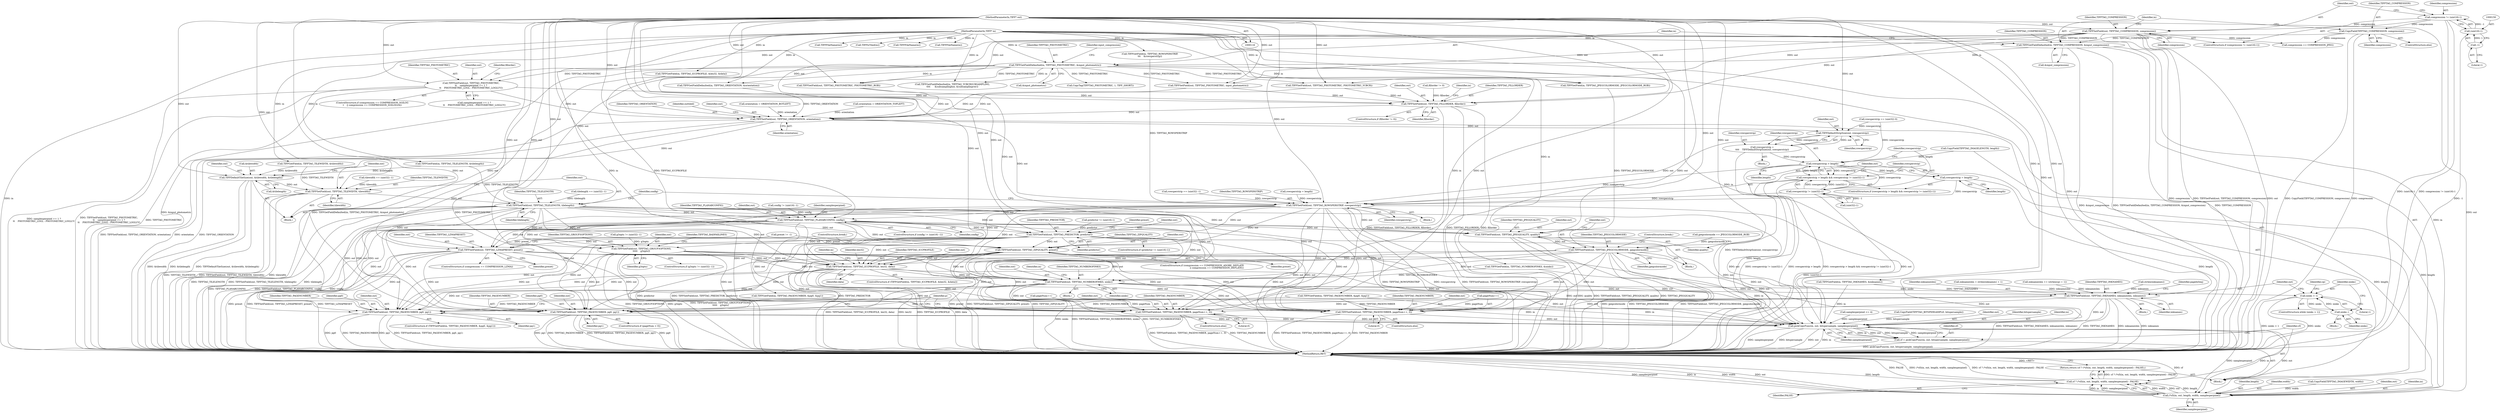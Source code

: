 digraph "0_libtiff_5c080298d59efa53264d7248bbe3a04660db6ef7_2@pointer" {
"1000242" [label="(Call,TIFFSetField(out, TIFFTAG_PHOTOMETRIC,\n\t\t    samplesperpixel == 1 ?\n\t\t    PHOTOMETRIC_LOGL : PHOTOMETRIC_LOGLUV))"];
"1000153" [label="(Call,TIFFSetField(out, TIFFTAG_COMPRESSION, compression))"];
"1000118" [label="(MethodParameterIn,TIFF* out)"];
"1000147" [label="(Call,compression != (uint16)-1)"];
"1000149" [label="(Call,(uint16)-1)"];
"1000151" [label="(Call,-1)"];
"1000166" [label="(Call,TIFFGetFieldDefaulted(in, TIFFTAG_PHOTOMETRIC, &input_photometric))"];
"1000161" [label="(Call,TIFFGetFieldDefaulted(in, TIFFTAG_COMPRESSION, &input_compression))"];
"1000117" [label="(MethodParameterIn,TIFF* in)"];
"1000158" [label="(Call,CopyField(TIFFTAG_COMPRESSION, compression))"];
"1000274" [label="(Call,TIFFSetField(out, TIFFTAG_FILLORDER, fillorder))"];
"1000316" [label="(Call,TIFFSetField(out, TIFFTAG_ORIENTATION, orientation))"];
"1000356" [label="(Call,TIFFDefaultTileSize(out, &tilewidth, &tilelength))"];
"1000362" [label="(Call,TIFFSetField(out, TIFFTAG_TILEWIDTH, tilewidth))"];
"1000366" [label="(Call,TIFFSetField(out, TIFFTAG_TILELENGTH, tilelength))"];
"1000428" [label="(Call,TIFFSetField(out, TIFFTAG_PLANARCONFIG, config))"];
"1000452" [label="(Call,TIFFSetField(out, TIFFTAG_JPEGQUALITY, quality))"];
"1000456" [label="(Call,TIFFSetField(out, TIFFTAG_JPEGCOLORMODE, jpegcolormode))"];
"1000589" [label="(Call,TIFFSetField(out, TIFFTAG_ICCPROFILE, len32, data))"];
"1000604" [label="(Call,TIFFSetField(out, TIFFTAG_NUMBEROFINKS, ninks))"];
"1000627" [label="(Call,ninks > 1)"];
"1000644" [label="(Call,ninks--)"];
"1000646" [label="(Call,TIFFSetField(out, TIFFTAG_INKNAMES, inknameslen, inknames))"];
"1000672" [label="(Call,TIFFSetField(out, TIFFTAG_PAGENUMBER, pg0, pg1))"];
"1000735" [label="(Call,pickCopyFunc(in, out, bitspersample, samplesperpixel))"];
"1000733" [label="(Call,cf = pickCopyFunc(in, out, bitspersample, samplesperpixel))"];
"1000743" [label="(Call,(*cf)(in, out, length, width, samplesperpixel))"];
"1000741" [label="(Call,cf ? (*cf)(in, out, length, width, samplesperpixel) : FALSE)"];
"1000740" [label="(Return,return (cf ? (*cf)(in, out, length, width, samplesperpixel) : FALSE);)"];
"1000678" [label="(Call,TIFFSetField(out, TIFFTAG_PAGENUMBER, pageNum++, 0))"];
"1000699" [label="(Call,TIFFSetField(out, TIFFTAG_PAGENUMBER, pg0, pg1))"];
"1000705" [label="(Call,TIFFSetField(out, TIFFTAG_PAGENUMBER, pageNum++, 0))"];
"1000490" [label="(Call,TIFFSetField(out, TIFFTAG_PREDICTOR, predictor))"];
"1000512" [label="(Call,TIFFSetField(out, TIFFTAG_ZIPQUALITY, preset))"];
"1000521" [label="(Call,TIFFSetField(out, TIFFTAG_LZMAPRESET, preset))"];
"1000540" [label="(Call,TIFFSetField(out, TIFFTAG_GROUP3OPTIONS,\n\t\t\t\t\t    g3opts))"];
"1000389" [label="(Call,TIFFDefaultStripSize(out, rowsperstrip))"];
"1000387" [label="(Call,rowsperstrip =\n\t\t\t\t    TIFFDefaultStripSize(out, rowsperstrip))"];
"1000394" [label="(Call,rowsperstrip > length)"];
"1000393" [label="(Call,rowsperstrip > length && rowsperstrip != (uint32)-1)"];
"1000397" [label="(Call,rowsperstrip != (uint32)-1)"];
"1000417" [label="(Call,TIFFSetField(out, TIFFTAG_ROWSPERSTRIP, rowsperstrip))"];
"1000403" [label="(Call,rowsperstrip = length)"];
"1000160" [label="(Identifier,compression)"];
"1000173" [label="(Identifier,input_compression)"];
"1000430" [label="(Identifier,TIFFTAG_PLANARCONFIG)"];
"1000604" [label="(Call,TIFFSetField(out, TIFFTAG_NUMBEROFINKS, ninks))"];
"1000431" [label="(Identifier,config)"];
"1000614" [label="(Block,)"];
"1000404" [label="(Identifier,rowsperstrip)"];
"1000665" [label="(Call,TIFFGetField(in, TIFFTAG_PAGENUMBER, &pg0, &pg1))"];
"1000605" [label="(Identifier,out)"];
"1000492" [label="(Identifier,TIFFTAG_PREDICTOR)"];
"1000695" [label="(ControlStructure,if (pageNum < 0))"];
"1000345" [label="(Call,tilelength == (uint32) -1)"];
"1000701" [label="(Identifier,TIFFTAG_PAGENUMBER)"];
"1000437" [label="(Call,samplesperpixel <= 4)"];
"1000428" [label="(Call,TIFFSetField(out, TIFFTAG_PLANARCONFIG, config))"];
"1000593" [label="(Identifier,data)"];
"1000365" [label="(Identifier,tilewidth)"];
"1000610" [label="(Identifier,in)"];
"1000734" [label="(Identifier,cf)"];
"1000521" [label="(Call,TIFFSetField(out, TIFFTAG_LZMAPRESET, preset))"];
"1000748" [label="(Identifier,samplesperpixel)"];
"1000310" [label="(Call,orientation = ORIENTATION_TOPLEFT)"];
"1000677" [label="(ControlStructure,else)"];
"1000733" [label="(Call,cf = pickCopyFunc(in, out, bitspersample, samplesperpixel))"];
"1000454" [label="(Identifier,TIFFTAG_JPEGQUALITY)"];
"1000739" [label="(Identifier,samplesperpixel)"];
"1000675" [label="(Identifier,pg0)"];
"1000396" [label="(Identifier,length)"];
"1000735" [label="(Call,pickCopyFunc(in, out, bitspersample, samplesperpixel))"];
"1000456" [label="(Call,TIFFSetField(out, TIFFTAG_JPEGCOLORMODE, jpegcolormode))"];
"1000493" [label="(Identifier,predictor)"];
"1000242" [label="(Call,TIFFSetField(out, TIFFTAG_PHOTOMETRIC,\n\t\t    samplesperpixel == 1 ?\n\t\t    PHOTOMETRIC_LOGL : PHOTOMETRIC_LOGLUV))"];
"1000318" [label="(Identifier,TIFFTAG_ORIENTATION)"];
"1000512" [label="(Call,TIFFSetField(out, TIFFTAG_ZIPQUALITY, preset))"];
"1000307" [label="(Call,TIFFFileName(in))"];
"1000746" [label="(Identifier,length)"];
"1000316" [label="(Call,TIFFSetField(out, TIFFTAG_ORIENTATION, orientation))"];
"1000149" [label="(Call,(uint16)-1)"];
"1000541" [label="(Identifier,out)"];
"1000707" [label="(Identifier,TIFFTAG_PAGENUMBER)"];
"1000522" [label="(Identifier,out)"];
"1000681" [label="(Call,pageNum++)"];
"1000387" [label="(Call,rowsperstrip =\n\t\t\t\t    TIFFDefaultStripSize(out, rowsperstrip))"];
"1000169" [label="(Call,&input_photometric)"];
"1000743" [label="(Call,(*cf)(in, out, length, width, samplesperpixel))"];
"1000356" [label="(Call,TIFFDefaultTileSize(out, &tilewidth, &tilelength))"];
"1000397" [label="(Call,rowsperstrip != (uint32)-1)"];
"1000647" [label="(Identifier,out)"];
"1000421" [label="(ControlStructure,if (config != (uint16) -1))"];
"1000582" [label="(Call,TIFFGetField(in, TIFFTAG_ICCPROFILE, &len32, &data))"];
"1000333" [label="(Call,tilewidth == (uint32) -1)"];
"1000702" [label="(Identifier,pg0)"];
"1000514" [label="(Identifier,TIFFTAG_ZIPQUALITY)"];
"1000392" [label="(ControlStructure,if (rowsperstrip > length && rowsperstrip != (uint32)-1))"];
"1000460" [label="(ControlStructure,break;)"];
"1000598" [label="(Call,TIFFGetField(in, TIFFTAG_NUMBEROFINKS, &ninks))"];
"1000650" [label="(Identifier,inknames)"];
"1000119" [label="(Block,)"];
"1000266" [label="(Call,CopyTag(TIFFTAG_PHOTOMETRIC, 1, TIFF_SHORT))"];
"1000367" [label="(Identifier,out)"];
"1000581" [label="(ControlStructure,if (TIFFGetField(in, TIFFTAG_ICCPROFILE, &len32, &data)))"];
"1000159" [label="(Identifier,TIFFTAG_COMPRESSION)"];
"1000453" [label="(Identifier,out)"];
"1000629" [label="(Literal,1)"];
"1000490" [label="(Call,TIFFSetField(out, TIFFTAG_PREDICTOR, predictor))"];
"1000483" [label="(ControlStructure,if (predictor != (uint16)-1))"];
"1000484" [label="(Call,predictor != (uint16)-1)"];
"1000363" [label="(Identifier,out)"];
"1000517" [label="(ControlStructure,if (compression == COMPRESSION_LZMA))"];
"1000644" [label="(Call,ninks--)"];
"1000673" [label="(Identifier,out)"];
"1000270" [label="(ControlStructure,if (fillorder != 0))"];
"1000388" [label="(Identifier,rowsperstrip)"];
"1000543" [label="(Identifier,g3opts)"];
"1000664" [label="(ControlStructure,if (TIFFGetField(in, TIFFTAG_PAGENUMBER, &pg0, &pg1)))"];
"1000272" [label="(Identifier,fillorder)"];
"1000152" [label="(Literal,1)"];
"1000740" [label="(Return,return (cf ? (*cf)(in, out, length, width, samplesperpixel) : FALSE);)"];
"1000154" [label="(Identifier,out)"];
"1000360" [label="(Call,&tilelength)"];
"1000704" [label="(ControlStructure,else)"];
"1000747" [label="(Identifier,width)"];
"1000554" [label="(Identifier,TIFFTAG_BADFAXLINES)"];
"1000148" [label="(Identifier,compression)"];
"1000381" [label="(Call,TIFFGetField(in, TIFFTAG_ROWSPERSTRIP,\n\t\t\t    &rowsperstrip))"];
"1000283" [label="(Call,TIFFGetFieldDefaulted(in, TIFFTAG_ORIENTATION, &orientation))"];
"1000672" [label="(Call,TIFFSetField(out, TIFFTAG_PAGENUMBER, pg0, pg1))"];
"1000188" [label="(Call,TIFFGetFieldDefaulted(in, TIFFTAG_YCBCRSUBSAMPLING,\n\t\t\t\t      &subsamplinghor, &subsamplingver))"];
"1000504" [label="(ControlStructure,if (compression == COMPRESSION_ADOBE_DEFLATE\n                                         || compression == COMPRESSION_DEFLATE))"];
"1000703" [label="(Identifier,pg1)"];
"1000156" [label="(Identifier,compression)"];
"1000630" [label="(Block,)"];
"1000284" [label="(Identifier,in)"];
"1000134" [label="(Call,CopyField(TIFFTAG_IMAGEWIDTH, width))"];
"1000408" [label="(Call,rowsperstrip == (uint32) -1)"];
"1000626" [label="(ControlStructure,while (ninks > 1))"];
"1000405" [label="(Identifier,length)"];
"1000749" [label="(Identifier,FALSE)"];
"1000591" [label="(Identifier,TIFFTAG_ICCPROFILE)"];
"1000391" [label="(Identifier,rowsperstrip)"];
"1000403" [label="(Call,rowsperstrip = length)"];
"1000140" [label="(Call,CopyField(TIFFTAG_BITSPERSAMPLE, bitspersample))"];
"1000683" [label="(Literal,0)"];
"1000368" [label="(Identifier,TIFFTAG_TILELENGTH)"];
"1000161" [label="(Call,TIFFGetFieldDefaulted(in, TIFFTAG_COMPRESSION, &input_compression))"];
"1000429" [label="(Identifier,out)"];
"1000457" [label="(Identifier,out)"];
"1000212" [label="(Call,compression == COMPRESSION_JPEG)"];
"1000357" [label="(Identifier,out)"];
"1000745" [label="(Identifier,out)"];
"1000590" [label="(Identifier,out)"];
"1000589" [label="(Call,TIFFSetField(out, TIFFTAG_ICCPROFILE, len32, data))"];
"1000500" [label="(Identifier,preset)"];
"1000322" [label="(Identifier,outtiled)"];
"1000327" [label="(Call,TIFFIsTiled(in))"];
"1000221" [label="(Call,jpegcolormode == JPEGCOLORMODE_RGB)"];
"1000276" [label="(Identifier,TIFFTAG_FILLORDER)"];
"1000676" [label="(Identifier,pg1)"];
"1000151" [label="(Call,-1)"];
"1000744" [label="(Identifier,in)"];
"1000229" [label="(Call,TIFFSetField(out, TIFFTAG_PHOTOMETRIC, input_photometric))"];
"1000706" [label="(Identifier,out)"];
"1000319" [label="(Identifier,orientation)"];
"1000395" [label="(Identifier,rowsperstrip)"];
"1000244" [label="(Identifier,TIFFTAG_PHOTOMETRIC)"];
"1000277" [label="(Identifier,fillorder)"];
"1000420" [label="(Identifier,rowsperstrip)"];
"1000419" [label="(Identifier,TIFFTAG_ROWSPERSTRIP)"];
"1000153" [label="(Call,TIFFSetField(out, TIFFTAG_COMPRESSION, compression))"];
"1000366" [label="(Call,TIFFSetField(out, TIFFTAG_TILELENGTH, tilelength))"];
"1000450" [label="(Block,)"];
"1000274" [label="(Call,TIFFSetField(out, TIFFTAG_FILLORDER, fillorder))"];
"1000638" [label="(Call,inknameslen += (strlen(cp) + 1))"];
"1000207" [label="(Call,TIFFFileName(in))"];
"1000362" [label="(Call,TIFFSetField(out, TIFFTAG_TILEWIDTH, tilewidth))"];
"1000525" [label="(ControlStructure,break;)"];
"1000162" [label="(Identifier,in)"];
"1000674" [label="(Identifier,TIFFTAG_PAGENUMBER)"];
"1000369" [label="(Identifier,tilelength)"];
"1000645" [label="(Identifier,ninks)"];
"1000609" [label="(Call,TIFFGetField(in, TIFFTAG_INKNAMES, &inknames))"];
"1000275" [label="(Identifier,out)"];
"1000628" [label="(Identifier,ninks)"];
"1000540" [label="(Call,TIFFSetField(out, TIFFTAG_GROUP3OPTIONS,\n\t\t\t\t\t    g3opts))"];
"1000646" [label="(Call,TIFFSetField(out, TIFFTAG_INKNAMES, inknameslen, inknames))"];
"1000678" [label="(Call,TIFFSetField(out, TIFFTAG_PAGENUMBER, pageNum++, 0))"];
"1000737" [label="(Identifier,out)"];
"1000699" [label="(Call,TIFFSetField(out, TIFFTAG_PAGENUMBER, pg0, pg1))"];
"1000533" [label="(ControlStructure,if (g3opts != (uint32) -1))"];
"1000371" [label="(Block,)"];
"1000414" [label="(Call,rowsperstrip = length)"];
"1000373" [label="(Call,rowsperstrip == (uint32) 0)"];
"1000245" [label="(Call,samplesperpixel == 1 ?\n\t\t    PHOTOMETRIC_LOGL : PHOTOMETRIC_LOGLUV)"];
"1000224" [label="(Call,TIFFSetField(out, TIFFTAG_PHOTOMETRIC, PHOTOMETRIC_YCBCR))"];
"1000515" [label="(Identifier,preset)"];
"1000705" [label="(Call,TIFFSetField(out, TIFFTAG_PAGENUMBER, pageNum++, 0))"];
"1000317" [label="(Identifier,out)"];
"1000513" [label="(Identifier,out)"];
"1000459" [label="(Identifier,jpegcolormode)"];
"1000627" [label="(Call,ninks > 1)"];
"1000648" [label="(Identifier,TIFFTAG_INKNAMES)"];
"1000351" [label="(Call,TIFFGetField(in, TIFFTAG_TILELENGTH, &tilelength))"];
"1000390" [label="(Identifier,out)"];
"1000167" [label="(Identifier,in)"];
"1000117" [label="(MethodParameterIn,TIFF* in)"];
"1000491" [label="(Identifier,out)"];
"1000234" [label="(ControlStructure,if (compression == COMPRESSION_SGILOG\n\t    || compression == COMPRESSION_SGILOG24))"];
"1000599" [label="(Identifier,in)"];
"1000163" [label="(Identifier,TIFFTAG_COMPRESSION)"];
"1000294" [label="(Call,TIFFFileName(in))"];
"1000423" [label="(Identifier,config)"];
"1000750" [label="(MethodReturn,RET)"];
"1000422" [label="(Call,config != (uint16) -1)"];
"1000168" [label="(Identifier,TIFFTAG_PHOTOMETRIC)"];
"1000679" [label="(Identifier,out)"];
"1000418" [label="(Identifier,out)"];
"1000137" [label="(Call,CopyField(TIFFTAG_IMAGELENGTH, length))"];
"1000524" [label="(Identifier,preset)"];
"1000399" [label="(Call,(uint32)-1)"];
"1000619" [label="(Call,strlen(inknames))"];
"1000158" [label="(Call,CopyField(TIFFTAG_COMPRESSION, compression))"];
"1000271" [label="(Call,fillorder != 0)"];
"1000417" [label="(Call,TIFFSetField(out, TIFFTAG_ROWSPERSTRIP, rowsperstrip))"];
"1000499" [label="(Call,preset != -1)"];
"1000523" [label="(Identifier,TIFFTAG_LZMAPRESET)"];
"1000607" [label="(Identifier,ninks)"];
"1000297" [label="(Call,orientation = ORIENTATION_BOTLEFT)"];
"1000339" [label="(Call,TIFFGetField(in, TIFFTAG_TILEWIDTH, &tilewidth))"];
"1000700" [label="(Identifier,out)"];
"1000157" [label="(ControlStructure,else)"];
"1000118" [label="(MethodParameterIn,TIFF* out)"];
"1000687" [label="(Call,TIFFGetField(in, TIFFTAG_PAGENUMBER, &pg0, &pg1))"];
"1000656" [label="(Identifier,pageInSeq)"];
"1000649" [label="(Identifier,inknameslen)"];
"1000542" [label="(Identifier,TIFFTAG_GROUP3OPTIONS)"];
"1000393" [label="(Call,rowsperstrip > length && rowsperstrip != (uint32)-1)"];
"1000708" [label="(Call,pageNum++)"];
"1000438" [label="(Identifier,samplesperpixel)"];
"1000616" [label="(Call,inknameslen = strlen(inknames) + 1)"];
"1000331" [label="(Block,)"];
"1000364" [label="(Identifier,TIFFTAG_TILEWIDTH)"];
"1000713" [label="(Identifier,p)"];
"1000741" [label="(Call,cf ? (*cf)(in, out, length, width, samplesperpixel) : FALSE)"];
"1000394" [label="(Call,rowsperstrip > length)"];
"1000176" [label="(Call,TIFFSetField(in, TIFFTAG_JPEGCOLORMODE, JPEGCOLORMODE_RGB))"];
"1000261" [label="(Call,TIFFSetField(out, TIFFTAG_PHOTOMETRIC, PHOTOMETRIC_RGB))"];
"1000398" [label="(Identifier,rowsperstrip)"];
"1000632" [label="(Identifier,cp)"];
"1000386" [label="(Block,)"];
"1000455" [label="(Identifier,quality)"];
"1000458" [label="(Identifier,TIFFTAG_JPEGCOLORMODE)"];
"1000710" [label="(Literal,0)"];
"1000146" [label="(ControlStructure,if (compression != (uint16)-1))"];
"1000738" [label="(Identifier,bitspersample)"];
"1000147" [label="(Call,compression != (uint16)-1)"];
"1000358" [label="(Call,&tilewidth)"];
"1000680" [label="(Identifier,TIFFTAG_PAGENUMBER)"];
"1000452" [label="(Call,TIFFSetField(out, TIFFTAG_JPEGQUALITY, quality))"];
"1000155" [label="(Identifier,TIFFTAG_COMPRESSION)"];
"1000389" [label="(Call,TIFFDefaultStripSize(out, rowsperstrip))"];
"1000592" [label="(Identifier,len32)"];
"1000606" [label="(Identifier,TIFFTAG_NUMBEROFINKS)"];
"1000166" [label="(Call,TIFFGetFieldDefaulted(in, TIFFTAG_PHOTOMETRIC, &input_photometric))"];
"1000736" [label="(Identifier,in)"];
"1000603" [label="(Block,)"];
"1000164" [label="(Call,&input_compression)"];
"1000534" [label="(Call,g3opts != (uint32) -1)"];
"1000243" [label="(Identifier,out)"];
"1000742" [label="(Identifier,cf)"];
"1000242" -> "1000234"  [label="AST: "];
"1000242" -> "1000245"  [label="CFG: "];
"1000243" -> "1000242"  [label="AST: "];
"1000244" -> "1000242"  [label="AST: "];
"1000245" -> "1000242"  [label="AST: "];
"1000272" -> "1000242"  [label="CFG: "];
"1000242" -> "1000750"  [label="DDG: TIFFSetField(out, TIFFTAG_PHOTOMETRIC,\n\t\t    samplesperpixel == 1 ?\n\t\t    PHOTOMETRIC_LOGL : PHOTOMETRIC_LOGLUV)"];
"1000242" -> "1000750"  [label="DDG: TIFFTAG_PHOTOMETRIC"];
"1000242" -> "1000750"  [label="DDG: samplesperpixel == 1 ?\n\t\t    PHOTOMETRIC_LOGL : PHOTOMETRIC_LOGLUV"];
"1000153" -> "1000242"  [label="DDG: out"];
"1000118" -> "1000242"  [label="DDG: out"];
"1000166" -> "1000242"  [label="DDG: TIFFTAG_PHOTOMETRIC"];
"1000242" -> "1000274"  [label="DDG: out"];
"1000242" -> "1000316"  [label="DDG: out"];
"1000153" -> "1000146"  [label="AST: "];
"1000153" -> "1000156"  [label="CFG: "];
"1000154" -> "1000153"  [label="AST: "];
"1000155" -> "1000153"  [label="AST: "];
"1000156" -> "1000153"  [label="AST: "];
"1000162" -> "1000153"  [label="CFG: "];
"1000153" -> "1000750"  [label="DDG: TIFFSetField(out, TIFFTAG_COMPRESSION, compression)"];
"1000153" -> "1000750"  [label="DDG: out"];
"1000153" -> "1000750"  [label="DDG: compression"];
"1000118" -> "1000153"  [label="DDG: out"];
"1000147" -> "1000153"  [label="DDG: compression"];
"1000153" -> "1000161"  [label="DDG: TIFFTAG_COMPRESSION"];
"1000153" -> "1000212"  [label="DDG: compression"];
"1000153" -> "1000224"  [label="DDG: out"];
"1000153" -> "1000229"  [label="DDG: out"];
"1000153" -> "1000261"  [label="DDG: out"];
"1000153" -> "1000274"  [label="DDG: out"];
"1000153" -> "1000316"  [label="DDG: out"];
"1000118" -> "1000116"  [label="AST: "];
"1000118" -> "1000750"  [label="DDG: out"];
"1000118" -> "1000224"  [label="DDG: out"];
"1000118" -> "1000229"  [label="DDG: out"];
"1000118" -> "1000261"  [label="DDG: out"];
"1000118" -> "1000274"  [label="DDG: out"];
"1000118" -> "1000316"  [label="DDG: out"];
"1000118" -> "1000356"  [label="DDG: out"];
"1000118" -> "1000362"  [label="DDG: out"];
"1000118" -> "1000366"  [label="DDG: out"];
"1000118" -> "1000389"  [label="DDG: out"];
"1000118" -> "1000417"  [label="DDG: out"];
"1000118" -> "1000428"  [label="DDG: out"];
"1000118" -> "1000452"  [label="DDG: out"];
"1000118" -> "1000456"  [label="DDG: out"];
"1000118" -> "1000490"  [label="DDG: out"];
"1000118" -> "1000512"  [label="DDG: out"];
"1000118" -> "1000521"  [label="DDG: out"];
"1000118" -> "1000540"  [label="DDG: out"];
"1000118" -> "1000589"  [label="DDG: out"];
"1000118" -> "1000604"  [label="DDG: out"];
"1000118" -> "1000646"  [label="DDG: out"];
"1000118" -> "1000672"  [label="DDG: out"];
"1000118" -> "1000678"  [label="DDG: out"];
"1000118" -> "1000699"  [label="DDG: out"];
"1000118" -> "1000705"  [label="DDG: out"];
"1000118" -> "1000735"  [label="DDG: out"];
"1000118" -> "1000743"  [label="DDG: out"];
"1000147" -> "1000146"  [label="AST: "];
"1000147" -> "1000149"  [label="CFG: "];
"1000148" -> "1000147"  [label="AST: "];
"1000149" -> "1000147"  [label="AST: "];
"1000154" -> "1000147"  [label="CFG: "];
"1000159" -> "1000147"  [label="CFG: "];
"1000147" -> "1000750"  [label="DDG: (uint16)-1"];
"1000147" -> "1000750"  [label="DDG: compression != (uint16)-1"];
"1000149" -> "1000147"  [label="DDG: -1"];
"1000147" -> "1000158"  [label="DDG: compression"];
"1000149" -> "1000151"  [label="CFG: "];
"1000150" -> "1000149"  [label="AST: "];
"1000151" -> "1000149"  [label="AST: "];
"1000149" -> "1000750"  [label="DDG: -1"];
"1000151" -> "1000149"  [label="DDG: 1"];
"1000151" -> "1000152"  [label="CFG: "];
"1000152" -> "1000151"  [label="AST: "];
"1000166" -> "1000119"  [label="AST: "];
"1000166" -> "1000169"  [label="CFG: "];
"1000167" -> "1000166"  [label="AST: "];
"1000168" -> "1000166"  [label="AST: "];
"1000169" -> "1000166"  [label="AST: "];
"1000173" -> "1000166"  [label="CFG: "];
"1000166" -> "1000750"  [label="DDG: TIFFTAG_PHOTOMETRIC"];
"1000166" -> "1000750"  [label="DDG: &input_photometric"];
"1000166" -> "1000750"  [label="DDG: TIFFGetFieldDefaulted(in, TIFFTAG_PHOTOMETRIC, &input_photometric)"];
"1000161" -> "1000166"  [label="DDG: in"];
"1000117" -> "1000166"  [label="DDG: in"];
"1000166" -> "1000176"  [label="DDG: in"];
"1000166" -> "1000188"  [label="DDG: in"];
"1000166" -> "1000224"  [label="DDG: TIFFTAG_PHOTOMETRIC"];
"1000166" -> "1000229"  [label="DDG: TIFFTAG_PHOTOMETRIC"];
"1000166" -> "1000261"  [label="DDG: TIFFTAG_PHOTOMETRIC"];
"1000166" -> "1000266"  [label="DDG: TIFFTAG_PHOTOMETRIC"];
"1000166" -> "1000283"  [label="DDG: in"];
"1000161" -> "1000119"  [label="AST: "];
"1000161" -> "1000164"  [label="CFG: "];
"1000162" -> "1000161"  [label="AST: "];
"1000163" -> "1000161"  [label="AST: "];
"1000164" -> "1000161"  [label="AST: "];
"1000167" -> "1000161"  [label="CFG: "];
"1000161" -> "1000750"  [label="DDG: &input_compression"];
"1000161" -> "1000750"  [label="DDG: TIFFTAG_COMPRESSION"];
"1000161" -> "1000750"  [label="DDG: TIFFGetFieldDefaulted(in, TIFFTAG_COMPRESSION, &input_compression)"];
"1000117" -> "1000161"  [label="DDG: in"];
"1000158" -> "1000161"  [label="DDG: TIFFTAG_COMPRESSION"];
"1000117" -> "1000116"  [label="AST: "];
"1000117" -> "1000750"  [label="DDG: in"];
"1000117" -> "1000176"  [label="DDG: in"];
"1000117" -> "1000188"  [label="DDG: in"];
"1000117" -> "1000207"  [label="DDG: in"];
"1000117" -> "1000283"  [label="DDG: in"];
"1000117" -> "1000294"  [label="DDG: in"];
"1000117" -> "1000307"  [label="DDG: in"];
"1000117" -> "1000327"  [label="DDG: in"];
"1000117" -> "1000339"  [label="DDG: in"];
"1000117" -> "1000351"  [label="DDG: in"];
"1000117" -> "1000381"  [label="DDG: in"];
"1000117" -> "1000582"  [label="DDG: in"];
"1000117" -> "1000598"  [label="DDG: in"];
"1000117" -> "1000609"  [label="DDG: in"];
"1000117" -> "1000665"  [label="DDG: in"];
"1000117" -> "1000687"  [label="DDG: in"];
"1000117" -> "1000735"  [label="DDG: in"];
"1000117" -> "1000743"  [label="DDG: in"];
"1000158" -> "1000157"  [label="AST: "];
"1000158" -> "1000160"  [label="CFG: "];
"1000159" -> "1000158"  [label="AST: "];
"1000160" -> "1000158"  [label="AST: "];
"1000162" -> "1000158"  [label="CFG: "];
"1000158" -> "1000750"  [label="DDG: compression"];
"1000158" -> "1000750"  [label="DDG: CopyField(TIFFTAG_COMPRESSION, compression)"];
"1000158" -> "1000212"  [label="DDG: compression"];
"1000274" -> "1000270"  [label="AST: "];
"1000274" -> "1000277"  [label="CFG: "];
"1000275" -> "1000274"  [label="AST: "];
"1000276" -> "1000274"  [label="AST: "];
"1000277" -> "1000274"  [label="AST: "];
"1000284" -> "1000274"  [label="CFG: "];
"1000274" -> "1000750"  [label="DDG: TIFFSetField(out, TIFFTAG_FILLORDER, fillorder)"];
"1000274" -> "1000750"  [label="DDG: TIFFTAG_FILLORDER"];
"1000274" -> "1000750"  [label="DDG: fillorder"];
"1000224" -> "1000274"  [label="DDG: out"];
"1000229" -> "1000274"  [label="DDG: out"];
"1000261" -> "1000274"  [label="DDG: out"];
"1000271" -> "1000274"  [label="DDG: fillorder"];
"1000274" -> "1000316"  [label="DDG: out"];
"1000316" -> "1000119"  [label="AST: "];
"1000316" -> "1000319"  [label="CFG: "];
"1000317" -> "1000316"  [label="AST: "];
"1000318" -> "1000316"  [label="AST: "];
"1000319" -> "1000316"  [label="AST: "];
"1000322" -> "1000316"  [label="CFG: "];
"1000316" -> "1000750"  [label="DDG: TIFFTAG_ORIENTATION"];
"1000316" -> "1000750"  [label="DDG: TIFFSetField(out, TIFFTAG_ORIENTATION, orientation)"];
"1000316" -> "1000750"  [label="DDG: orientation"];
"1000224" -> "1000316"  [label="DDG: out"];
"1000229" -> "1000316"  [label="DDG: out"];
"1000261" -> "1000316"  [label="DDG: out"];
"1000283" -> "1000316"  [label="DDG: TIFFTAG_ORIENTATION"];
"1000297" -> "1000316"  [label="DDG: orientation"];
"1000310" -> "1000316"  [label="DDG: orientation"];
"1000316" -> "1000356"  [label="DDG: out"];
"1000316" -> "1000389"  [label="DDG: out"];
"1000316" -> "1000417"  [label="DDG: out"];
"1000356" -> "1000331"  [label="AST: "];
"1000356" -> "1000360"  [label="CFG: "];
"1000357" -> "1000356"  [label="AST: "];
"1000358" -> "1000356"  [label="AST: "];
"1000360" -> "1000356"  [label="AST: "];
"1000363" -> "1000356"  [label="CFG: "];
"1000356" -> "1000750"  [label="DDG: TIFFDefaultTileSize(out, &tilewidth, &tilelength)"];
"1000356" -> "1000750"  [label="DDG: &tilewidth"];
"1000356" -> "1000750"  [label="DDG: &tilelength"];
"1000339" -> "1000356"  [label="DDG: &tilewidth"];
"1000351" -> "1000356"  [label="DDG: &tilelength"];
"1000356" -> "1000362"  [label="DDG: out"];
"1000362" -> "1000331"  [label="AST: "];
"1000362" -> "1000365"  [label="CFG: "];
"1000363" -> "1000362"  [label="AST: "];
"1000364" -> "1000362"  [label="AST: "];
"1000365" -> "1000362"  [label="AST: "];
"1000367" -> "1000362"  [label="CFG: "];
"1000362" -> "1000750"  [label="DDG: tilewidth"];
"1000362" -> "1000750"  [label="DDG: TIFFTAG_TILEWIDTH"];
"1000362" -> "1000750"  [label="DDG: TIFFSetField(out, TIFFTAG_TILEWIDTH, tilewidth)"];
"1000339" -> "1000362"  [label="DDG: TIFFTAG_TILEWIDTH"];
"1000333" -> "1000362"  [label="DDG: tilewidth"];
"1000362" -> "1000366"  [label="DDG: out"];
"1000366" -> "1000331"  [label="AST: "];
"1000366" -> "1000369"  [label="CFG: "];
"1000367" -> "1000366"  [label="AST: "];
"1000368" -> "1000366"  [label="AST: "];
"1000369" -> "1000366"  [label="AST: "];
"1000423" -> "1000366"  [label="CFG: "];
"1000366" -> "1000750"  [label="DDG: tilelength"];
"1000366" -> "1000750"  [label="DDG: TIFFTAG_TILELENGTH"];
"1000366" -> "1000750"  [label="DDG: TIFFSetField(out, TIFFTAG_TILELENGTH, tilelength)"];
"1000351" -> "1000366"  [label="DDG: TIFFTAG_TILELENGTH"];
"1000345" -> "1000366"  [label="DDG: tilelength"];
"1000366" -> "1000428"  [label="DDG: out"];
"1000366" -> "1000452"  [label="DDG: out"];
"1000366" -> "1000490"  [label="DDG: out"];
"1000366" -> "1000512"  [label="DDG: out"];
"1000366" -> "1000521"  [label="DDG: out"];
"1000366" -> "1000540"  [label="DDG: out"];
"1000366" -> "1000589"  [label="DDG: out"];
"1000366" -> "1000604"  [label="DDG: out"];
"1000366" -> "1000672"  [label="DDG: out"];
"1000366" -> "1000678"  [label="DDG: out"];
"1000366" -> "1000699"  [label="DDG: out"];
"1000366" -> "1000705"  [label="DDG: out"];
"1000366" -> "1000735"  [label="DDG: out"];
"1000428" -> "1000421"  [label="AST: "];
"1000428" -> "1000431"  [label="CFG: "];
"1000429" -> "1000428"  [label="AST: "];
"1000430" -> "1000428"  [label="AST: "];
"1000431" -> "1000428"  [label="AST: "];
"1000438" -> "1000428"  [label="CFG: "];
"1000428" -> "1000750"  [label="DDG: TIFFSetField(out, TIFFTAG_PLANARCONFIG, config)"];
"1000428" -> "1000750"  [label="DDG: config"];
"1000428" -> "1000750"  [label="DDG: TIFFTAG_PLANARCONFIG"];
"1000417" -> "1000428"  [label="DDG: out"];
"1000422" -> "1000428"  [label="DDG: config"];
"1000428" -> "1000452"  [label="DDG: out"];
"1000428" -> "1000490"  [label="DDG: out"];
"1000428" -> "1000512"  [label="DDG: out"];
"1000428" -> "1000521"  [label="DDG: out"];
"1000428" -> "1000540"  [label="DDG: out"];
"1000428" -> "1000589"  [label="DDG: out"];
"1000428" -> "1000604"  [label="DDG: out"];
"1000428" -> "1000672"  [label="DDG: out"];
"1000428" -> "1000678"  [label="DDG: out"];
"1000428" -> "1000699"  [label="DDG: out"];
"1000428" -> "1000705"  [label="DDG: out"];
"1000428" -> "1000735"  [label="DDG: out"];
"1000452" -> "1000450"  [label="AST: "];
"1000452" -> "1000455"  [label="CFG: "];
"1000453" -> "1000452"  [label="AST: "];
"1000454" -> "1000452"  [label="AST: "];
"1000455" -> "1000452"  [label="AST: "];
"1000457" -> "1000452"  [label="CFG: "];
"1000452" -> "1000750"  [label="DDG: quality"];
"1000452" -> "1000750"  [label="DDG: TIFFSetField(out, TIFFTAG_JPEGQUALITY, quality)"];
"1000452" -> "1000750"  [label="DDG: TIFFTAG_JPEGQUALITY"];
"1000417" -> "1000452"  [label="DDG: out"];
"1000452" -> "1000456"  [label="DDG: out"];
"1000456" -> "1000450"  [label="AST: "];
"1000456" -> "1000459"  [label="CFG: "];
"1000457" -> "1000456"  [label="AST: "];
"1000458" -> "1000456"  [label="AST: "];
"1000459" -> "1000456"  [label="AST: "];
"1000460" -> "1000456"  [label="CFG: "];
"1000456" -> "1000750"  [label="DDG: jpegcolormode"];
"1000456" -> "1000750"  [label="DDG: TIFFTAG_JPEGCOLORMODE"];
"1000456" -> "1000750"  [label="DDG: TIFFSetField(out, TIFFTAG_JPEGCOLORMODE, jpegcolormode)"];
"1000176" -> "1000456"  [label="DDG: TIFFTAG_JPEGCOLORMODE"];
"1000221" -> "1000456"  [label="DDG: jpegcolormode"];
"1000456" -> "1000589"  [label="DDG: out"];
"1000456" -> "1000604"  [label="DDG: out"];
"1000456" -> "1000672"  [label="DDG: out"];
"1000456" -> "1000678"  [label="DDG: out"];
"1000456" -> "1000699"  [label="DDG: out"];
"1000456" -> "1000705"  [label="DDG: out"];
"1000456" -> "1000735"  [label="DDG: out"];
"1000589" -> "1000581"  [label="AST: "];
"1000589" -> "1000593"  [label="CFG: "];
"1000590" -> "1000589"  [label="AST: "];
"1000591" -> "1000589"  [label="AST: "];
"1000592" -> "1000589"  [label="AST: "];
"1000593" -> "1000589"  [label="AST: "];
"1000599" -> "1000589"  [label="CFG: "];
"1000589" -> "1000750"  [label="DDG: TIFFSetField(out, TIFFTAG_ICCPROFILE, len32, data)"];
"1000589" -> "1000750"  [label="DDG: len32"];
"1000589" -> "1000750"  [label="DDG: TIFFTAG_ICCPROFILE"];
"1000589" -> "1000750"  [label="DDG: data"];
"1000512" -> "1000589"  [label="DDG: out"];
"1000521" -> "1000589"  [label="DDG: out"];
"1000490" -> "1000589"  [label="DDG: out"];
"1000417" -> "1000589"  [label="DDG: out"];
"1000540" -> "1000589"  [label="DDG: out"];
"1000582" -> "1000589"  [label="DDG: TIFFTAG_ICCPROFILE"];
"1000589" -> "1000604"  [label="DDG: out"];
"1000589" -> "1000672"  [label="DDG: out"];
"1000589" -> "1000678"  [label="DDG: out"];
"1000589" -> "1000699"  [label="DDG: out"];
"1000589" -> "1000705"  [label="DDG: out"];
"1000589" -> "1000735"  [label="DDG: out"];
"1000604" -> "1000603"  [label="AST: "];
"1000604" -> "1000607"  [label="CFG: "];
"1000605" -> "1000604"  [label="AST: "];
"1000606" -> "1000604"  [label="AST: "];
"1000607" -> "1000604"  [label="AST: "];
"1000610" -> "1000604"  [label="CFG: "];
"1000604" -> "1000750"  [label="DDG: ninks"];
"1000604" -> "1000750"  [label="DDG: TIFFSetField(out, TIFFTAG_NUMBEROFINKS, ninks)"];
"1000604" -> "1000750"  [label="DDG: TIFFTAG_NUMBEROFINKS"];
"1000521" -> "1000604"  [label="DDG: out"];
"1000490" -> "1000604"  [label="DDG: out"];
"1000417" -> "1000604"  [label="DDG: out"];
"1000512" -> "1000604"  [label="DDG: out"];
"1000540" -> "1000604"  [label="DDG: out"];
"1000598" -> "1000604"  [label="DDG: TIFFTAG_NUMBEROFINKS"];
"1000604" -> "1000627"  [label="DDG: ninks"];
"1000604" -> "1000646"  [label="DDG: out"];
"1000604" -> "1000672"  [label="DDG: out"];
"1000604" -> "1000678"  [label="DDG: out"];
"1000604" -> "1000699"  [label="DDG: out"];
"1000604" -> "1000705"  [label="DDG: out"];
"1000604" -> "1000735"  [label="DDG: out"];
"1000627" -> "1000626"  [label="AST: "];
"1000627" -> "1000629"  [label="CFG: "];
"1000628" -> "1000627"  [label="AST: "];
"1000629" -> "1000627"  [label="AST: "];
"1000632" -> "1000627"  [label="CFG: "];
"1000647" -> "1000627"  [label="CFG: "];
"1000627" -> "1000750"  [label="DDG: ninks > 1"];
"1000627" -> "1000750"  [label="DDG: ninks"];
"1000644" -> "1000627"  [label="DDG: ninks"];
"1000627" -> "1000644"  [label="DDG: ninks"];
"1000644" -> "1000630"  [label="AST: "];
"1000644" -> "1000645"  [label="CFG: "];
"1000645" -> "1000644"  [label="AST: "];
"1000628" -> "1000644"  [label="CFG: "];
"1000646" -> "1000614"  [label="AST: "];
"1000646" -> "1000650"  [label="CFG: "];
"1000647" -> "1000646"  [label="AST: "];
"1000648" -> "1000646"  [label="AST: "];
"1000649" -> "1000646"  [label="AST: "];
"1000650" -> "1000646"  [label="AST: "];
"1000656" -> "1000646"  [label="CFG: "];
"1000646" -> "1000750"  [label="DDG: inknames"];
"1000646" -> "1000750"  [label="DDG: TIFFSetField(out, TIFFTAG_INKNAMES, inknameslen, inknames)"];
"1000646" -> "1000750"  [label="DDG: TIFFTAG_INKNAMES"];
"1000646" -> "1000750"  [label="DDG: inknameslen"];
"1000609" -> "1000646"  [label="DDG: TIFFTAG_INKNAMES"];
"1000638" -> "1000646"  [label="DDG: inknameslen"];
"1000616" -> "1000646"  [label="DDG: inknameslen"];
"1000619" -> "1000646"  [label="DDG: inknames"];
"1000646" -> "1000672"  [label="DDG: out"];
"1000646" -> "1000678"  [label="DDG: out"];
"1000646" -> "1000699"  [label="DDG: out"];
"1000646" -> "1000705"  [label="DDG: out"];
"1000646" -> "1000735"  [label="DDG: out"];
"1000672" -> "1000664"  [label="AST: "];
"1000672" -> "1000676"  [label="CFG: "];
"1000673" -> "1000672"  [label="AST: "];
"1000674" -> "1000672"  [label="AST: "];
"1000675" -> "1000672"  [label="AST: "];
"1000676" -> "1000672"  [label="AST: "];
"1000713" -> "1000672"  [label="CFG: "];
"1000672" -> "1000750"  [label="DDG: pg1"];
"1000672" -> "1000750"  [label="DDG: TIFFSetField(out, TIFFTAG_PAGENUMBER, pg0, pg1)"];
"1000672" -> "1000750"  [label="DDG: pg0"];
"1000672" -> "1000750"  [label="DDG: TIFFTAG_PAGENUMBER"];
"1000521" -> "1000672"  [label="DDG: out"];
"1000490" -> "1000672"  [label="DDG: out"];
"1000512" -> "1000672"  [label="DDG: out"];
"1000417" -> "1000672"  [label="DDG: out"];
"1000540" -> "1000672"  [label="DDG: out"];
"1000665" -> "1000672"  [label="DDG: TIFFTAG_PAGENUMBER"];
"1000672" -> "1000735"  [label="DDG: out"];
"1000735" -> "1000733"  [label="AST: "];
"1000735" -> "1000739"  [label="CFG: "];
"1000736" -> "1000735"  [label="AST: "];
"1000737" -> "1000735"  [label="AST: "];
"1000738" -> "1000735"  [label="AST: "];
"1000739" -> "1000735"  [label="AST: "];
"1000733" -> "1000735"  [label="CFG: "];
"1000735" -> "1000750"  [label="DDG: samplesperpixel"];
"1000735" -> "1000750"  [label="DDG: bitspersample"];
"1000735" -> "1000750"  [label="DDG: out"];
"1000735" -> "1000750"  [label="DDG: in"];
"1000735" -> "1000733"  [label="DDG: in"];
"1000735" -> "1000733"  [label="DDG: out"];
"1000735" -> "1000733"  [label="DDG: bitspersample"];
"1000735" -> "1000733"  [label="DDG: samplesperpixel"];
"1000598" -> "1000735"  [label="DDG: in"];
"1000609" -> "1000735"  [label="DDG: in"];
"1000665" -> "1000735"  [label="DDG: in"];
"1000687" -> "1000735"  [label="DDG: in"];
"1000699" -> "1000735"  [label="DDG: out"];
"1000521" -> "1000735"  [label="DDG: out"];
"1000678" -> "1000735"  [label="DDG: out"];
"1000490" -> "1000735"  [label="DDG: out"];
"1000705" -> "1000735"  [label="DDG: out"];
"1000512" -> "1000735"  [label="DDG: out"];
"1000417" -> "1000735"  [label="DDG: out"];
"1000540" -> "1000735"  [label="DDG: out"];
"1000140" -> "1000735"  [label="DDG: bitspersample"];
"1000437" -> "1000735"  [label="DDG: samplesperpixel"];
"1000735" -> "1000743"  [label="DDG: in"];
"1000735" -> "1000743"  [label="DDG: out"];
"1000735" -> "1000743"  [label="DDG: samplesperpixel"];
"1000733" -> "1000119"  [label="AST: "];
"1000734" -> "1000733"  [label="AST: "];
"1000742" -> "1000733"  [label="CFG: "];
"1000733" -> "1000750"  [label="DDG: pickCopyFunc(in, out, bitspersample, samplesperpixel)"];
"1000743" -> "1000741"  [label="AST: "];
"1000743" -> "1000748"  [label="CFG: "];
"1000744" -> "1000743"  [label="AST: "];
"1000745" -> "1000743"  [label="AST: "];
"1000746" -> "1000743"  [label="AST: "];
"1000747" -> "1000743"  [label="AST: "];
"1000748" -> "1000743"  [label="AST: "];
"1000741" -> "1000743"  [label="CFG: "];
"1000743" -> "1000750"  [label="DDG: samplesperpixel"];
"1000743" -> "1000750"  [label="DDG: in"];
"1000743" -> "1000750"  [label="DDG: width"];
"1000743" -> "1000750"  [label="DDG: out"];
"1000743" -> "1000750"  [label="DDG: length"];
"1000743" -> "1000741"  [label="DDG: width"];
"1000743" -> "1000741"  [label="DDG: out"];
"1000743" -> "1000741"  [label="DDG: length"];
"1000743" -> "1000741"  [label="DDG: in"];
"1000743" -> "1000741"  [label="DDG: samplesperpixel"];
"1000394" -> "1000743"  [label="DDG: length"];
"1000137" -> "1000743"  [label="DDG: length"];
"1000134" -> "1000743"  [label="DDG: width"];
"1000741" -> "1000740"  [label="AST: "];
"1000741" -> "1000749"  [label="CFG: "];
"1000742" -> "1000741"  [label="AST: "];
"1000749" -> "1000741"  [label="AST: "];
"1000740" -> "1000741"  [label="CFG: "];
"1000741" -> "1000750"  [label="DDG: cf"];
"1000741" -> "1000750"  [label="DDG: FALSE"];
"1000741" -> "1000750"  [label="DDG: (*cf)(in, out, length, width, samplesperpixel)"];
"1000741" -> "1000750"  [label="DDG: cf ? (*cf)(in, out, length, width, samplesperpixel) : FALSE"];
"1000741" -> "1000740"  [label="DDG: cf ? (*cf)(in, out, length, width, samplesperpixel) : FALSE"];
"1000740" -> "1000119"  [label="AST: "];
"1000750" -> "1000740"  [label="CFG: "];
"1000740" -> "1000750"  [label="DDG: <RET>"];
"1000678" -> "1000677"  [label="AST: "];
"1000678" -> "1000683"  [label="CFG: "];
"1000679" -> "1000678"  [label="AST: "];
"1000680" -> "1000678"  [label="AST: "];
"1000681" -> "1000678"  [label="AST: "];
"1000683" -> "1000678"  [label="AST: "];
"1000713" -> "1000678"  [label="CFG: "];
"1000678" -> "1000750"  [label="DDG: TIFFSetField(out, TIFFTAG_PAGENUMBER, pageNum++, 0)"];
"1000678" -> "1000750"  [label="DDG: TIFFTAG_PAGENUMBER"];
"1000521" -> "1000678"  [label="DDG: out"];
"1000490" -> "1000678"  [label="DDG: out"];
"1000512" -> "1000678"  [label="DDG: out"];
"1000417" -> "1000678"  [label="DDG: out"];
"1000540" -> "1000678"  [label="DDG: out"];
"1000681" -> "1000678"  [label="DDG: pageNum"];
"1000699" -> "1000695"  [label="AST: "];
"1000699" -> "1000703"  [label="CFG: "];
"1000700" -> "1000699"  [label="AST: "];
"1000701" -> "1000699"  [label="AST: "];
"1000702" -> "1000699"  [label="AST: "];
"1000703" -> "1000699"  [label="AST: "];
"1000713" -> "1000699"  [label="CFG: "];
"1000699" -> "1000750"  [label="DDG: TIFFTAG_PAGENUMBER"];
"1000699" -> "1000750"  [label="DDG: TIFFSetField(out, TIFFTAG_PAGENUMBER, pg0, pg1)"];
"1000699" -> "1000750"  [label="DDG: pg0"];
"1000699" -> "1000750"  [label="DDG: pg1"];
"1000521" -> "1000699"  [label="DDG: out"];
"1000490" -> "1000699"  [label="DDG: out"];
"1000512" -> "1000699"  [label="DDG: out"];
"1000417" -> "1000699"  [label="DDG: out"];
"1000540" -> "1000699"  [label="DDG: out"];
"1000687" -> "1000699"  [label="DDG: TIFFTAG_PAGENUMBER"];
"1000705" -> "1000704"  [label="AST: "];
"1000705" -> "1000710"  [label="CFG: "];
"1000706" -> "1000705"  [label="AST: "];
"1000707" -> "1000705"  [label="AST: "];
"1000708" -> "1000705"  [label="AST: "];
"1000710" -> "1000705"  [label="AST: "];
"1000713" -> "1000705"  [label="CFG: "];
"1000705" -> "1000750"  [label="DDG: TIFFSetField(out, TIFFTAG_PAGENUMBER, pageNum++, 0)"];
"1000705" -> "1000750"  [label="DDG: TIFFTAG_PAGENUMBER"];
"1000521" -> "1000705"  [label="DDG: out"];
"1000490" -> "1000705"  [label="DDG: out"];
"1000512" -> "1000705"  [label="DDG: out"];
"1000417" -> "1000705"  [label="DDG: out"];
"1000540" -> "1000705"  [label="DDG: out"];
"1000687" -> "1000705"  [label="DDG: TIFFTAG_PAGENUMBER"];
"1000708" -> "1000705"  [label="DDG: pageNum"];
"1000490" -> "1000483"  [label="AST: "];
"1000490" -> "1000493"  [label="CFG: "];
"1000491" -> "1000490"  [label="AST: "];
"1000492" -> "1000490"  [label="AST: "];
"1000493" -> "1000490"  [label="AST: "];
"1000500" -> "1000490"  [label="CFG: "];
"1000490" -> "1000750"  [label="DDG: predictor"];
"1000490" -> "1000750"  [label="DDG: TIFFSetField(out, TIFFTAG_PREDICTOR, predictor)"];
"1000490" -> "1000750"  [label="DDG: TIFFTAG_PREDICTOR"];
"1000417" -> "1000490"  [label="DDG: out"];
"1000484" -> "1000490"  [label="DDG: predictor"];
"1000490" -> "1000512"  [label="DDG: out"];
"1000490" -> "1000521"  [label="DDG: out"];
"1000512" -> "1000504"  [label="AST: "];
"1000512" -> "1000515"  [label="CFG: "];
"1000513" -> "1000512"  [label="AST: "];
"1000514" -> "1000512"  [label="AST: "];
"1000515" -> "1000512"  [label="AST: "];
"1000525" -> "1000512"  [label="CFG: "];
"1000512" -> "1000750"  [label="DDG: TIFFTAG_ZIPQUALITY"];
"1000512" -> "1000750"  [label="DDG: preset"];
"1000512" -> "1000750"  [label="DDG: TIFFSetField(out, TIFFTAG_ZIPQUALITY, preset)"];
"1000417" -> "1000512"  [label="DDG: out"];
"1000499" -> "1000512"  [label="DDG: preset"];
"1000521" -> "1000517"  [label="AST: "];
"1000521" -> "1000524"  [label="CFG: "];
"1000522" -> "1000521"  [label="AST: "];
"1000523" -> "1000521"  [label="AST: "];
"1000524" -> "1000521"  [label="AST: "];
"1000525" -> "1000521"  [label="CFG: "];
"1000521" -> "1000750"  [label="DDG: preset"];
"1000521" -> "1000750"  [label="DDG: TIFFSetField(out, TIFFTAG_LZMAPRESET, preset)"];
"1000521" -> "1000750"  [label="DDG: TIFFTAG_LZMAPRESET"];
"1000417" -> "1000521"  [label="DDG: out"];
"1000499" -> "1000521"  [label="DDG: preset"];
"1000540" -> "1000533"  [label="AST: "];
"1000540" -> "1000543"  [label="CFG: "];
"1000541" -> "1000540"  [label="AST: "];
"1000542" -> "1000540"  [label="AST: "];
"1000543" -> "1000540"  [label="AST: "];
"1000554" -> "1000540"  [label="CFG: "];
"1000540" -> "1000750"  [label="DDG: TIFFSetField(out, TIFFTAG_GROUP3OPTIONS,\n\t\t\t\t\t    g3opts)"];
"1000540" -> "1000750"  [label="DDG: TIFFTAG_GROUP3OPTIONS"];
"1000540" -> "1000750"  [label="DDG: g3opts"];
"1000417" -> "1000540"  [label="DDG: out"];
"1000534" -> "1000540"  [label="DDG: g3opts"];
"1000389" -> "1000387"  [label="AST: "];
"1000389" -> "1000391"  [label="CFG: "];
"1000390" -> "1000389"  [label="AST: "];
"1000391" -> "1000389"  [label="AST: "];
"1000387" -> "1000389"  [label="CFG: "];
"1000389" -> "1000387"  [label="DDG: out"];
"1000389" -> "1000387"  [label="DDG: rowsperstrip"];
"1000373" -> "1000389"  [label="DDG: rowsperstrip"];
"1000389" -> "1000417"  [label="DDG: out"];
"1000387" -> "1000386"  [label="AST: "];
"1000388" -> "1000387"  [label="AST: "];
"1000395" -> "1000387"  [label="CFG: "];
"1000387" -> "1000750"  [label="DDG: TIFFDefaultStripSize(out, rowsperstrip)"];
"1000387" -> "1000394"  [label="DDG: rowsperstrip"];
"1000394" -> "1000393"  [label="AST: "];
"1000394" -> "1000396"  [label="CFG: "];
"1000395" -> "1000394"  [label="AST: "];
"1000396" -> "1000394"  [label="AST: "];
"1000398" -> "1000394"  [label="CFG: "];
"1000393" -> "1000394"  [label="CFG: "];
"1000394" -> "1000750"  [label="DDG: length"];
"1000394" -> "1000393"  [label="DDG: rowsperstrip"];
"1000394" -> "1000393"  [label="DDG: length"];
"1000373" -> "1000394"  [label="DDG: rowsperstrip"];
"1000137" -> "1000394"  [label="DDG: length"];
"1000394" -> "1000397"  [label="DDG: rowsperstrip"];
"1000394" -> "1000403"  [label="DDG: length"];
"1000394" -> "1000417"  [label="DDG: rowsperstrip"];
"1000393" -> "1000392"  [label="AST: "];
"1000393" -> "1000397"  [label="CFG: "];
"1000397" -> "1000393"  [label="AST: "];
"1000404" -> "1000393"  [label="CFG: "];
"1000418" -> "1000393"  [label="CFG: "];
"1000393" -> "1000750"  [label="DDG: rowsperstrip != (uint32)-1"];
"1000393" -> "1000750"  [label="DDG: rowsperstrip > length"];
"1000393" -> "1000750"  [label="DDG: rowsperstrip > length && rowsperstrip != (uint32)-1"];
"1000397" -> "1000393"  [label="DDG: rowsperstrip"];
"1000397" -> "1000393"  [label="DDG: (uint32)-1"];
"1000397" -> "1000399"  [label="CFG: "];
"1000398" -> "1000397"  [label="AST: "];
"1000399" -> "1000397"  [label="AST: "];
"1000397" -> "1000750"  [label="DDG: (uint32)-1"];
"1000399" -> "1000397"  [label="DDG: -1"];
"1000397" -> "1000417"  [label="DDG: rowsperstrip"];
"1000417" -> "1000371"  [label="AST: "];
"1000417" -> "1000420"  [label="CFG: "];
"1000418" -> "1000417"  [label="AST: "];
"1000419" -> "1000417"  [label="AST: "];
"1000420" -> "1000417"  [label="AST: "];
"1000423" -> "1000417"  [label="CFG: "];
"1000417" -> "1000750"  [label="DDG: rowsperstrip"];
"1000417" -> "1000750"  [label="DDG: TIFFSetField(out, TIFFTAG_ROWSPERSTRIP, rowsperstrip)"];
"1000417" -> "1000750"  [label="DDG: TIFFTAG_ROWSPERSTRIP"];
"1000381" -> "1000417"  [label="DDG: TIFFTAG_ROWSPERSTRIP"];
"1000408" -> "1000417"  [label="DDG: rowsperstrip"];
"1000403" -> "1000417"  [label="DDG: rowsperstrip"];
"1000414" -> "1000417"  [label="DDG: rowsperstrip"];
"1000403" -> "1000392"  [label="AST: "];
"1000403" -> "1000405"  [label="CFG: "];
"1000404" -> "1000403"  [label="AST: "];
"1000405" -> "1000403"  [label="AST: "];
"1000418" -> "1000403"  [label="CFG: "];
"1000403" -> "1000750"  [label="DDG: length"];
}

